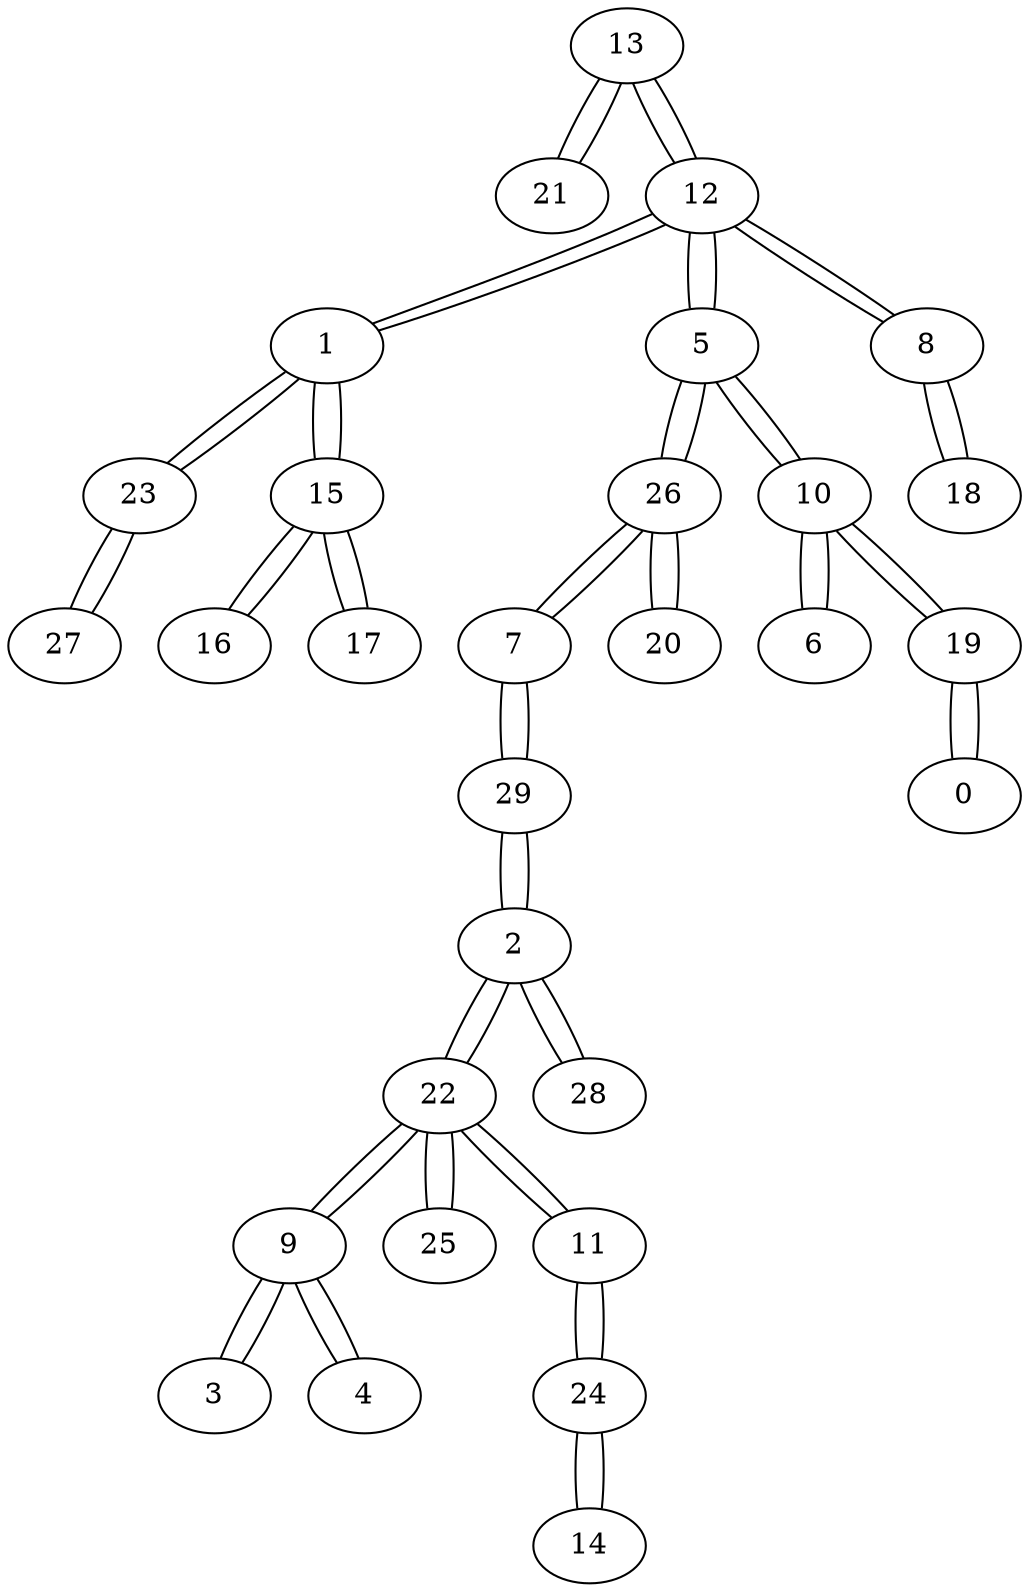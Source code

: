 graph {
13 -- 21 [ distancia=1 ]
13 -- 12 [ distancia=2 ]
21 -- 13 [ distancia=1 ]
9 -- 22 [ distancia=1 ]
9 -- 3 [ distancia=2 ]
9 -- 4 [ distancia=3 ]
22 -- 9 [ distancia=1 ]
22 -- 25 [ distancia=2 ]
22 -- 2 [ distancia=3 ]
22 -- 11 [ distancia=3 ]
1 -- 23 [ distancia=1 ]
1 -- 12 [ distancia=2 ]
1 -- 15 [ distancia=2 ]
23 -- 1 [ distancia=1 ]
23 -- 27 [ distancia=1 ]
5 -- 26 [ distancia=1 ]
5 -- 12 [ distancia=2 ]
5 -- 10 [ distancia=3 ]
26 -- 5 [ distancia=1 ]
26 -- 7 [ distancia=1 ]
26 -- 20 [ distancia=1 ]
7 -- 26 [ distancia=1 ]
7 -- 29 [ distancia=1 ]
20 -- 26 [ distancia=1 ]
27 -- 23 [ distancia=1 ]
29 -- 7 [ distancia=1 ]
29 -- 2 [ distancia=2 ]
3 -- 9 [ distancia=2 ]
12 -- 1 [ distancia=2 ]
12 -- 5 [ distancia=2 ]
12 -- 8 [ distancia=2 ]
12 -- 13 [ distancia=2 ]
8 -- 12 [ distancia=2 ]
8 -- 18 [ distancia=3 ]
15 -- 1 [ distancia=2 ]
15 -- 16 [ distancia=2 ]
15 -- 17 [ distancia=3 ]
16 -- 15 [ distancia=2 ]
25 -- 22 [ distancia=2 ]
2 -- 29 [ distancia=2 ]
2 -- 22 [ distancia=3 ]
2 -- 28 [ distancia=4 ]
4 -- 9 [ distancia=3 ]
10 -- 5 [ distancia=3 ]
10 -- 6 [ distancia=3 ]
10 -- 19 [ distancia=3 ]
6 -- 10 [ distancia=3 ]
17 -- 15 [ distancia=3 ]
18 -- 8 [ distancia=3 ]
0 -- 19 [ distancia=3 ]
19 -- 0 [ distancia=3 ]
19 -- 10 [ distancia=3 ]
11 -- 22 [ distancia=3 ]
11 -- 24 [ distancia=4 ]
24 -- 11 [ distancia=4 ]
24 -- 14 [ distancia=6 ]
28 -- 2 [ distancia=4 ]
14 -- 24 [ distancia=6 ]
}
